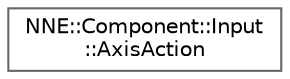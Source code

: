 digraph "Graphical Class Hierarchy"
{
 // LATEX_PDF_SIZE
  bgcolor="transparent";
  edge [fontname=Helvetica,fontsize=10,labelfontname=Helvetica,labelfontsize=10];
  node [fontname=Helvetica,fontsize=10,shape=box,height=0.2,width=0.4];
  rankdir="LR";
  Node0 [id="Node000000",label="NNE::Component::Input\l::AxisAction",height=0.2,width=0.4,color="grey40", fillcolor="white", style="filled",URL="$struct_n_n_e_1_1_component_1_1_input_1_1_axis_action.html",tooltip=" "];
}

